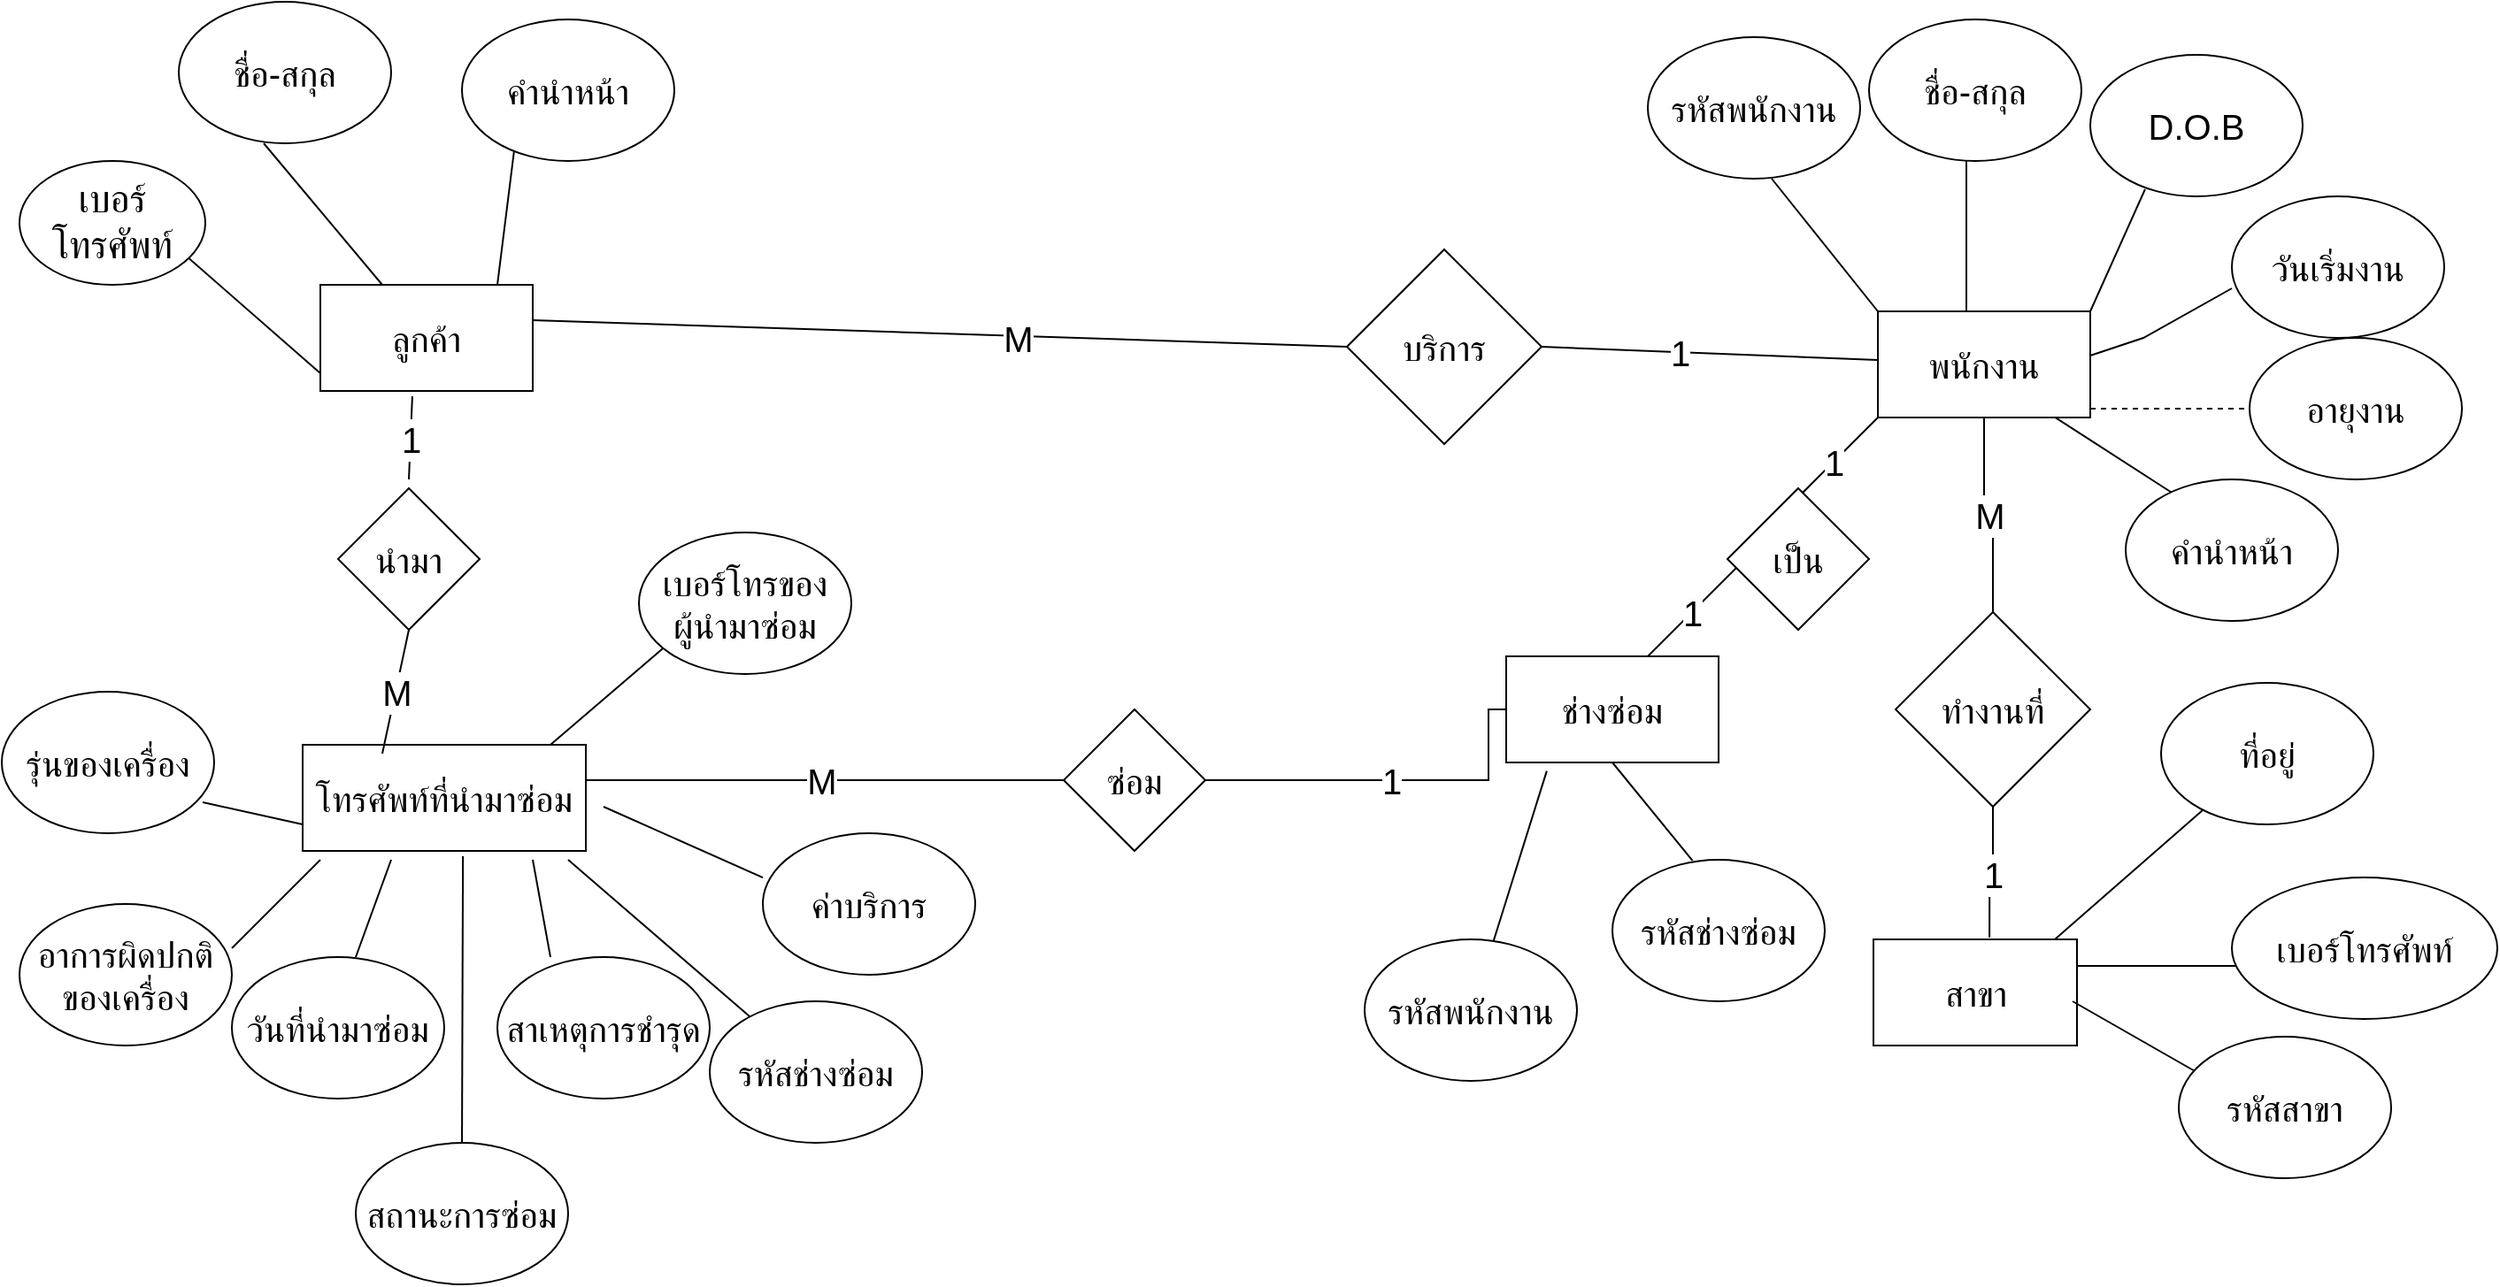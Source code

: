 <mxfile version="20.2.5" type="github">
  <diagram id="R2lEEEUBdFMjLlhIrx00" name="Page-1">
    <mxGraphModel dx="1422" dy="794" grid="1" gridSize="10" guides="1" tooltips="1" connect="1" arrows="1" fold="1" page="1" pageScale="1" pageWidth="1700" pageHeight="1100" math="0" shadow="0" extFonts="Permanent Marker^https://fonts.googleapis.com/css?family=Permanent+Marker">
      <root>
        <mxCell id="0" />
        <mxCell id="1" parent="0" />
        <mxCell id="KYn6nnUslq63eHk8-txw-1" value="&lt;font style=&quot;font-size: 20px;&quot;&gt;ลูกค้า&lt;/font&gt;" style="rounded=0;whiteSpace=wrap;html=1;" parent="1" vertex="1">
          <mxGeometry x="250" y="330" width="120" height="60" as="geometry" />
        </mxCell>
        <mxCell id="KYn6nnUslq63eHk8-txw-2" value="" style="endArrow=none;html=1;rounded=0;fontSize=20;" parent="1" edge="1">
          <mxGeometry width="50" height="50" relative="1" as="geometry">
            <mxPoint x="170" y="310" as="sourcePoint" />
            <mxPoint x="250" y="380" as="targetPoint" />
          </mxGeometry>
        </mxCell>
        <mxCell id="KYn6nnUslq63eHk8-txw-4" value="&lt;span id=&quot;docs-internal-guid-d830274b-7fff-697e-b0af-665df4fc1da2&quot;&gt;&lt;span style=&quot;font-size: 16pt; background-color: transparent; font-variant-numeric: normal; font-variant-east-asian: normal; vertical-align: baseline;&quot;&gt;เบอร์โทรศัพท์&lt;/span&gt;&lt;/span&gt;" style="ellipse;whiteSpace=wrap;html=1;fontSize=20;" parent="1" vertex="1">
          <mxGeometry x="80" y="260" width="105" height="70" as="geometry" />
        </mxCell>
        <mxCell id="KYn6nnUslq63eHk8-txw-6" value="ชื่อ-สกุล" style="ellipse;whiteSpace=wrap;html=1;fontSize=20;fontColor=#000000;" parent="1" vertex="1">
          <mxGeometry x="170" y="170" width="120" height="80" as="geometry" />
        </mxCell>
        <mxCell id="KYn6nnUslq63eHk8-txw-11" value="M" style="edgeStyle=orthogonalEdgeStyle;rounded=0;orthogonalLoop=1;jettySize=auto;html=1;fontSize=20;fontColor=#000000;endArrow=none;endFill=0;entryX=0.5;entryY=0;entryDx=0;entryDy=0;" parent="1" source="KYn6nnUslq63eHk8-txw-10" target="KYn6nnUslq63eHk8-txw-12" edge="1">
          <mxGeometry relative="1" as="geometry">
            <mxPoint x="1190" y="445" as="targetPoint" />
          </mxGeometry>
        </mxCell>
        <mxCell id="KYn6nnUslq63eHk8-txw-10" value="พนักงาน" style="rounded=0;whiteSpace=wrap;html=1;fontSize=20;fontColor=#000000;" parent="1" vertex="1">
          <mxGeometry x="1130" y="345" width="120" height="60" as="geometry" />
        </mxCell>
        <mxCell id="KYn6nnUslq63eHk8-txw-55" value="1" style="edgeStyle=orthogonalEdgeStyle;rounded=0;orthogonalLoop=1;jettySize=auto;html=1;entryX=0.57;entryY=-0.017;entryDx=0;entryDy=0;entryPerimeter=0;fontFamily=Helvetica;fontSize=20;fontColor=#000000;endArrow=none;endFill=0;" parent="1" source="KYn6nnUslq63eHk8-txw-12" target="KYn6nnUslq63eHk8-txw-14" edge="1">
          <mxGeometry relative="1" as="geometry" />
        </mxCell>
        <mxCell id="KYn6nnUslq63eHk8-txw-12" value="ทำงานที่" style="rhombus;whiteSpace=wrap;html=1;fontSize=20;fontColor=#000000;" parent="1" vertex="1">
          <mxGeometry x="1140" y="515" width="110" height="110" as="geometry" />
        </mxCell>
        <mxCell id="KYn6nnUslq63eHk8-txw-19" style="edgeStyle=orthogonalEdgeStyle;rounded=0;orthogonalLoop=1;jettySize=auto;html=1;exitX=1;exitY=0.25;exitDx=0;exitDy=0;fontSize=20;fontColor=#000000;endArrow=none;endFill=0;" parent="1" source="KYn6nnUslq63eHk8-txw-14" edge="1">
          <mxGeometry relative="1" as="geometry">
            <mxPoint x="1340" y="705" as="targetPoint" />
            <mxPoint x="1260" y="705" as="sourcePoint" />
            <Array as="points">
              <mxPoint x="1340" y="715" />
            </Array>
          </mxGeometry>
        </mxCell>
        <mxCell id="KYn6nnUslq63eHk8-txw-14" value="สาขา" style="rounded=0;whiteSpace=wrap;html=1;fontSize=20;fontColor=#000000;" parent="1" vertex="1">
          <mxGeometry x="1127.5" y="700" width="115" height="60" as="geometry" />
        </mxCell>
        <mxCell id="KYn6nnUslq63eHk8-txw-17" value="" style="endArrow=none;html=1;rounded=0;fontSize=20;fontColor=#000000;" parent="1" target="KYn6nnUslq63eHk8-txw-18" edge="1">
          <mxGeometry width="50" height="50" relative="1" as="geometry">
            <mxPoint x="1230" y="700" as="sourcePoint" />
            <mxPoint x="1280" y="650" as="targetPoint" />
          </mxGeometry>
        </mxCell>
        <mxCell id="KYn6nnUslq63eHk8-txw-18" value="ที่อยู่" style="ellipse;whiteSpace=wrap;html=1;fontSize=20;fontColor=#000000;" parent="1" vertex="1">
          <mxGeometry x="1290" y="555" width="120" height="80" as="geometry" />
        </mxCell>
        <mxCell id="KYn6nnUslq63eHk8-txw-20" value="เบอร์โทรศัพท์" style="ellipse;whiteSpace=wrap;html=1;fontSize=20;fontColor=#000000;" parent="1" vertex="1">
          <mxGeometry x="1330" y="665" width="150" height="80" as="geometry" />
        </mxCell>
        <mxCell id="KYn6nnUslq63eHk8-txw-21" value="" style="endArrow=none;html=1;rounded=0;fontSize=20;fontColor=#000000;" parent="1" edge="1">
          <mxGeometry width="50" height="50" relative="1" as="geometry">
            <mxPoint x="1240" y="735" as="sourcePoint" />
            <mxPoint x="1310" y="775" as="targetPoint" />
          </mxGeometry>
        </mxCell>
        <mxCell id="KYn6nnUslq63eHk8-txw-22" value="รหัสสาขา" style="ellipse;whiteSpace=wrap;html=1;fontSize=20;fontColor=#000000;" parent="1" vertex="1">
          <mxGeometry x="1300" y="755" width="120" height="80" as="geometry" />
        </mxCell>
        <mxCell id="KYn6nnUslq63eHk8-txw-23" value="" style="endArrow=none;html=1;rounded=0;fontSize=20;fontColor=#000000;" parent="1" edge="1">
          <mxGeometry width="50" height="50" relative="1" as="geometry">
            <mxPoint x="1180" y="345" as="sourcePoint" />
            <mxPoint x="1180" y="260" as="targetPoint" />
          </mxGeometry>
        </mxCell>
        <mxCell id="KYn6nnUslq63eHk8-txw-24" value="ชื่อ-สกุล" style="ellipse;whiteSpace=wrap;html=1;fontSize=20;fontColor=#000000;" parent="1" vertex="1">
          <mxGeometry x="1125" y="180" width="120" height="80" as="geometry" />
        </mxCell>
        <mxCell id="KYn6nnUslq63eHk8-txw-25" value="" style="endArrow=none;html=1;rounded=0;fontSize=20;fontColor=#000000;entryX=0.258;entryY=0.95;entryDx=0;entryDy=0;entryPerimeter=0;" parent="1" target="KYn6nnUslq63eHk8-txw-26" edge="1">
          <mxGeometry width="50" height="50" relative="1" as="geometry">
            <mxPoint x="1250" y="345" as="sourcePoint" />
            <mxPoint x="1300" y="295" as="targetPoint" />
          </mxGeometry>
        </mxCell>
        <mxCell id="KYn6nnUslq63eHk8-txw-26" value="D.O.B" style="ellipse;whiteSpace=wrap;html=1;fontSize=20;fontColor=#000000;" parent="1" vertex="1">
          <mxGeometry x="1250" y="200" width="120" height="80" as="geometry" />
        </mxCell>
        <mxCell id="KYn6nnUslq63eHk8-txw-27" value="" style="endArrow=none;html=1;rounded=0;fontSize=20;fontColor=#000000;entryX=0;entryY=0.65;entryDx=0;entryDy=0;entryPerimeter=0;" parent="1" target="KYn6nnUslq63eHk8-txw-28" edge="1">
          <mxGeometry width="50" height="50" relative="1" as="geometry">
            <mxPoint x="1250" y="370" as="sourcePoint" />
            <mxPoint x="1330" y="340" as="targetPoint" />
            <Array as="points">
              <mxPoint x="1280" y="360" />
            </Array>
          </mxGeometry>
        </mxCell>
        <mxCell id="KYn6nnUslq63eHk8-txw-28" value="วันเริ่มงาน" style="ellipse;whiteSpace=wrap;html=1;fontSize=20;fontColor=#000000;" parent="1" vertex="1">
          <mxGeometry x="1330" y="280" width="120" height="80" as="geometry" />
        </mxCell>
        <mxCell id="KYn6nnUslq63eHk8-txw-30" value="โทรศัพท์ที่นำมาซ่อม" style="rounded=0;whiteSpace=wrap;html=1;fontSize=20;fontColor=#000000;" parent="1" vertex="1">
          <mxGeometry x="240" y="590" width="160" height="60" as="geometry" />
        </mxCell>
        <mxCell id="KYn6nnUslq63eHk8-txw-31" value="" style="endArrow=none;html=1;rounded=0;fontSize=20;fontColor=#000000;entryX=0.4;entryY=1;entryDx=0;entryDy=0;entryPerimeter=0;" parent="1" target="KYn6nnUslq63eHk8-txw-6" edge="1">
          <mxGeometry width="50" height="50" relative="1" as="geometry">
            <mxPoint x="285" y="330" as="sourcePoint" />
            <mxPoint x="335" y="280" as="targetPoint" />
          </mxGeometry>
        </mxCell>
        <mxCell id="KYn6nnUslq63eHk8-txw-33" value="นำมา" style="rhombus;whiteSpace=wrap;html=1;fontFamily=Helvetica;fontSize=20;fontColor=#000000;" parent="1" vertex="1">
          <mxGeometry x="260" y="445" width="80" height="80" as="geometry" />
        </mxCell>
        <mxCell id="KYn6nnUslq63eHk8-txw-35" value="" style="endArrow=none;html=1;rounded=0;fontFamily=Helvetica;fontSize=20;fontColor=#000000;exitX=1;exitY=0.5;exitDx=0;exitDy=0;" parent="1" source="KYn6nnUslq63eHk8-txw-36" edge="1">
          <mxGeometry width="50" height="50" relative="1" as="geometry">
            <mxPoint x="990" y="377.5" as="sourcePoint" />
            <mxPoint x="1130" y="372.5" as="targetPoint" />
          </mxGeometry>
        </mxCell>
        <mxCell id="KYn6nnUslq63eHk8-txw-49" value="1" style="edgeLabel;html=1;align=center;verticalAlign=middle;resizable=0;points=[];fontSize=20;fontFamily=Helvetica;fontColor=#000000;" parent="KYn6nnUslq63eHk8-txw-35" vertex="1" connectable="0">
          <mxGeometry x="-0.185" relative="1" as="geometry">
            <mxPoint as="offset" />
          </mxGeometry>
        </mxCell>
        <mxCell id="KYn6nnUslq63eHk8-txw-36" value="บริการ" style="rhombus;whiteSpace=wrap;html=1;fontFamily=Helvetica;fontSize=20;fontColor=#000000;" parent="1" vertex="1">
          <mxGeometry x="830" y="310" width="110" height="110" as="geometry" />
        </mxCell>
        <mxCell id="KYn6nnUslq63eHk8-txw-37" value="" style="endArrow=none;html=1;rounded=0;fontFamily=Helvetica;fontSize=20;fontColor=#000000;entryX=0;entryY=0.5;entryDx=0;entryDy=0;" parent="1" target="KYn6nnUslq63eHk8-txw-36" edge="1">
          <mxGeometry width="50" height="50" relative="1" as="geometry">
            <mxPoint x="370" y="350" as="sourcePoint" />
            <mxPoint x="420" y="300" as="targetPoint" />
          </mxGeometry>
        </mxCell>
        <mxCell id="KYn6nnUslq63eHk8-txw-50" value="M" style="edgeLabel;html=1;align=center;verticalAlign=middle;resizable=0;points=[];fontSize=20;fontFamily=Helvetica;fontColor=#000000;" parent="KYn6nnUslq63eHk8-txw-37" vertex="1" connectable="0">
          <mxGeometry x="0.191" y="-1" relative="1" as="geometry">
            <mxPoint as="offset" />
          </mxGeometry>
        </mxCell>
        <mxCell id="KYn6nnUslq63eHk8-txw-38" value="1" style="endArrow=none;html=1;rounded=0;fontFamily=Helvetica;fontSize=20;fontColor=#000000;entryX=0.433;entryY=1.05;entryDx=0;entryDy=0;entryPerimeter=0;" parent="1" target="KYn6nnUslq63eHk8-txw-1" edge="1">
          <mxGeometry width="50" height="50" relative="1" as="geometry">
            <mxPoint x="300" y="440" as="sourcePoint" />
            <mxPoint x="340" y="405" as="targetPoint" />
          </mxGeometry>
        </mxCell>
        <mxCell id="KYn6nnUslq63eHk8-txw-39" value="M" style="endArrow=none;html=1;rounded=0;fontFamily=Helvetica;fontSize=20;fontColor=#000000;entryX=0.5;entryY=1;entryDx=0;entryDy=0;" parent="1" target="KYn6nnUslq63eHk8-txw-33" edge="1">
          <mxGeometry width="50" height="50" relative="1" as="geometry">
            <mxPoint x="285" y="595" as="sourcePoint" />
            <mxPoint x="335" y="545" as="targetPoint" />
          </mxGeometry>
        </mxCell>
        <mxCell id="KYn6nnUslq63eHk8-txw-40" value="1" style="endArrow=none;html=1;rounded=0;fontFamily=Helvetica;fontSize=20;fontColor=#000000;" parent="1" edge="1">
          <mxGeometry width="50" height="50" relative="1" as="geometry">
            <mxPoint x="1080" y="455" as="sourcePoint" />
            <mxPoint x="1130" y="405" as="targetPoint" />
            <Array as="points" />
          </mxGeometry>
        </mxCell>
        <mxCell id="KYn6nnUslq63eHk8-txw-41" value="เป็น" style="rhombus;whiteSpace=wrap;html=1;fontFamily=Helvetica;fontSize=20;fontColor=#000000;" parent="1" vertex="1">
          <mxGeometry x="1045" y="445" width="80" height="80" as="geometry" />
        </mxCell>
        <mxCell id="KYn6nnUslq63eHk8-txw-42" value="1" style="endArrow=none;html=1;rounded=0;fontFamily=Helvetica;fontSize=20;fontColor=#000000;" parent="1" edge="1">
          <mxGeometry width="50" height="50" relative="1" as="geometry">
            <mxPoint x="1000" y="540" as="sourcePoint" />
            <mxPoint x="1050" y="490" as="targetPoint" />
          </mxGeometry>
        </mxCell>
        <mxCell id="KYn6nnUslq63eHk8-txw-82" value="1" style="edgeStyle=orthogonalEdgeStyle;rounded=0;orthogonalLoop=1;jettySize=auto;html=1;entryX=1;entryY=0.5;entryDx=0;entryDy=0;fontFamily=Helvetica;fontSize=20;fontColor=#000000;endArrow=none;endFill=0;" parent="1" source="KYn6nnUslq63eHk8-txw-43" target="KYn6nnUslq63eHk8-txw-64" edge="1">
          <mxGeometry relative="1" as="geometry">
            <Array as="points">
              <mxPoint x="910" y="570" />
              <mxPoint x="910" y="610" />
            </Array>
          </mxGeometry>
        </mxCell>
        <mxCell id="KYn6nnUslq63eHk8-txw-43" value="ช่างซ่อม" style="rounded=0;whiteSpace=wrap;html=1;fontFamily=Helvetica;fontSize=20;fontColor=#000000;" parent="1" vertex="1">
          <mxGeometry x="920" y="540" width="120" height="60" as="geometry" />
        </mxCell>
        <mxCell id="KYn6nnUslq63eHk8-txw-44" value="" style="endArrow=none;html=1;rounded=0;fontFamily=Helvetica;fontSize=20;fontColor=#000000;exitX=0;exitY=0;exitDx=0;exitDy=0;" parent="1" source="KYn6nnUslq63eHk8-txw-10" edge="1">
          <mxGeometry width="50" height="50" relative="1" as="geometry">
            <mxPoint x="1125" y="340" as="sourcePoint" />
            <mxPoint x="1070" y="270" as="targetPoint" />
          </mxGeometry>
        </mxCell>
        <mxCell id="KYn6nnUslq63eHk8-txw-45" value="รหัสพนักงาน" style="ellipse;whiteSpace=wrap;html=1;fontFamily=Helvetica;fontSize=20;fontColor=#000000;" parent="1" vertex="1">
          <mxGeometry x="1000" y="190" width="120" height="80" as="geometry" />
        </mxCell>
        <mxCell id="KYn6nnUslq63eHk8-txw-46" value="" style="endArrow=none;html=1;rounded=0;fontFamily=Helvetica;fontSize=20;fontColor=#000000;entryX=0.5;entryY=1;entryDx=0;entryDy=0;exitX=0.377;exitY=0.005;exitDx=0;exitDy=0;exitPerimeter=0;" parent="1" source="KYn6nnUslq63eHk8-txw-47" target="KYn6nnUslq63eHk8-txw-43" edge="1">
          <mxGeometry width="50" height="50" relative="1" as="geometry">
            <mxPoint x="1020" y="650" as="sourcePoint" />
            <mxPoint x="980" y="610" as="targetPoint" />
          </mxGeometry>
        </mxCell>
        <mxCell id="KYn6nnUslq63eHk8-txw-47" value="รหัสช่างซ่อม" style="ellipse;whiteSpace=wrap;html=1;fontFamily=Helvetica;fontSize=20;fontColor=#000000;" parent="1" vertex="1">
          <mxGeometry x="980" y="655" width="120" height="80" as="geometry" />
        </mxCell>
        <mxCell id="KYn6nnUslq63eHk8-txw-51" value="" style="endArrow=none;html=1;rounded=0;fontFamily=Helvetica;fontSize=20;fontColor=#000000;" parent="1" edge="1">
          <mxGeometry width="50" height="50" relative="1" as="geometry">
            <mxPoint x="200" y="705" as="sourcePoint" />
            <mxPoint x="250" y="655" as="targetPoint" />
          </mxGeometry>
        </mxCell>
        <mxCell id="KYn6nnUslq63eHk8-txw-52" value="อาการผิดปกติของเครื่อง" style="ellipse;whiteSpace=wrap;html=1;fontFamily=Helvetica;fontSize=20;fontColor=#000000;" parent="1" vertex="1">
          <mxGeometry x="80" y="680" width="120" height="80" as="geometry" />
        </mxCell>
        <mxCell id="KYn6nnUslq63eHk8-txw-53" value="" style="endArrow=none;html=1;rounded=0;fontFamily=Helvetica;fontSize=20;fontColor=#000000;dashed=1;" parent="1" edge="1">
          <mxGeometry width="50" height="50" relative="1" as="geometry">
            <mxPoint x="1250" y="400" as="sourcePoint" />
            <mxPoint x="1340" y="400" as="targetPoint" />
          </mxGeometry>
        </mxCell>
        <mxCell id="KYn6nnUslq63eHk8-txw-54" value="อายุงาน" style="ellipse;whiteSpace=wrap;html=1;fontFamily=Helvetica;fontSize=20;fontColor=#000000;" parent="1" vertex="1">
          <mxGeometry x="1340" y="360" width="120" height="80" as="geometry" />
        </mxCell>
        <mxCell id="KYn6nnUslq63eHk8-txw-56" value="" style="endArrow=none;html=1;rounded=0;fontFamily=Helvetica;fontSize=20;fontColor=#000000;" parent="1" edge="1">
          <mxGeometry width="50" height="50" relative="1" as="geometry">
            <mxPoint x="270" y="710" as="sourcePoint" />
            <mxPoint x="290" y="655" as="targetPoint" />
          </mxGeometry>
        </mxCell>
        <mxCell id="KYn6nnUslq63eHk8-txw-57" value="วันที่นำมาซ่อม" style="ellipse;whiteSpace=wrap;html=1;fontFamily=Helvetica;fontSize=20;fontColor=#000000;" parent="1" vertex="1">
          <mxGeometry x="200" y="710" width="120" height="80" as="geometry" />
        </mxCell>
        <mxCell id="KYn6nnUslq63eHk8-txw-60" value="" style="endArrow=none;html=1;rounded=0;fontFamily=Helvetica;fontSize=20;fontColor=#000000;" parent="1" edge="1">
          <mxGeometry width="50" height="50" relative="1" as="geometry">
            <mxPoint x="380" y="710" as="sourcePoint" />
            <mxPoint x="370" y="655" as="targetPoint" />
          </mxGeometry>
        </mxCell>
        <mxCell id="KYn6nnUslq63eHk8-txw-61" value="สาเหตุการชำรุด" style="ellipse;whiteSpace=wrap;html=1;fontFamily=Helvetica;fontSize=20;fontColor=#000000;" parent="1" vertex="1">
          <mxGeometry x="350" y="710" width="120" height="80" as="geometry" />
        </mxCell>
        <mxCell id="KYn6nnUslq63eHk8-txw-62" value="" style="endArrow=none;html=1;rounded=0;fontFamily=Helvetica;fontSize=20;fontColor=#000000;entryX=0;entryY=0.313;entryDx=0;entryDy=0;entryPerimeter=0;" parent="1" target="KYn6nnUslq63eHk8-txw-63" edge="1">
          <mxGeometry width="50" height="50" relative="1" as="geometry">
            <mxPoint x="410" y="625" as="sourcePoint" />
            <mxPoint x="490" y="625" as="targetPoint" />
          </mxGeometry>
        </mxCell>
        <mxCell id="KYn6nnUslq63eHk8-txw-63" value="ค่าบริการ" style="ellipse;whiteSpace=wrap;html=1;fontFamily=Helvetica;fontSize=20;fontColor=#000000;" parent="1" vertex="1">
          <mxGeometry x="500" y="640" width="120" height="80" as="geometry" />
        </mxCell>
        <mxCell id="KYn6nnUslq63eHk8-txw-66" value="M" style="edgeStyle=orthogonalEdgeStyle;rounded=0;orthogonalLoop=1;jettySize=auto;html=1;entryX=1;entryY=0.25;entryDx=0;entryDy=0;fontFamily=Helvetica;fontSize=20;fontColor=#000000;endArrow=none;endFill=0;" parent="1" source="KYn6nnUslq63eHk8-txw-64" target="KYn6nnUslq63eHk8-txw-30" edge="1">
          <mxGeometry relative="1" as="geometry">
            <Array as="points">
              <mxPoint x="530" y="610" />
              <mxPoint x="530" y="610" />
            </Array>
          </mxGeometry>
        </mxCell>
        <mxCell id="KYn6nnUslq63eHk8-txw-64" value="ซ่อม" style="rhombus;whiteSpace=wrap;html=1;fontFamily=Helvetica;fontSize=20;fontColor=#000000;" parent="1" vertex="1">
          <mxGeometry x="670" y="570" width="80" height="80" as="geometry" />
        </mxCell>
        <mxCell id="KYn6nnUslq63eHk8-txw-67" value="" style="endArrow=none;html=1;rounded=0;fontFamily=Helvetica;fontSize=20;fontColor=#000000;entryX=0;entryY=0.75;entryDx=0;entryDy=0;exitX=0.946;exitY=0.781;exitDx=0;exitDy=0;exitPerimeter=0;" parent="1" source="KYn6nnUslq63eHk8-txw-68" target="KYn6nnUslq63eHk8-txw-30" edge="1">
          <mxGeometry width="50" height="50" relative="1" as="geometry">
            <mxPoint x="180" y="640" as="sourcePoint" />
            <mxPoint x="70" y="590" as="targetPoint" />
          </mxGeometry>
        </mxCell>
        <mxCell id="KYn6nnUslq63eHk8-txw-68" value="รุ่นของเครื่อง" style="ellipse;whiteSpace=wrap;html=1;fontFamily=Helvetica;fontSize=20;fontColor=#000000;" parent="1" vertex="1">
          <mxGeometry x="70" y="560" width="120" height="80" as="geometry" />
        </mxCell>
        <mxCell id="KYn6nnUslq63eHk8-txw-69" value="" style="endArrow=none;html=1;rounded=0;fontFamily=Helvetica;fontSize=20;fontColor=#000000;" parent="1" edge="1">
          <mxGeometry width="50" height="50" relative="1" as="geometry">
            <mxPoint x="350" y="330" as="sourcePoint" />
            <mxPoint x="360" y="250" as="targetPoint" />
          </mxGeometry>
        </mxCell>
        <mxCell id="KYn6nnUslq63eHk8-txw-70" value="คำนำหน้า" style="ellipse;whiteSpace=wrap;html=1;fontFamily=Helvetica;fontSize=20;fontColor=#000000;" parent="1" vertex="1">
          <mxGeometry x="330" y="180" width="120" height="80" as="geometry" />
        </mxCell>
        <mxCell id="KYn6nnUslq63eHk8-txw-71" value="" style="endArrow=none;html=1;rounded=0;fontFamily=Helvetica;fontSize=20;fontColor=#000000;exitX=0.833;exitY=0.997;exitDx=0;exitDy=0;exitPerimeter=0;" parent="1" source="KYn6nnUslq63eHk8-txw-10" edge="1">
          <mxGeometry width="50" height="50" relative="1" as="geometry">
            <mxPoint x="1300" y="520" as="sourcePoint" />
            <mxPoint x="1300" y="450" as="targetPoint" />
          </mxGeometry>
        </mxCell>
        <mxCell id="KYn6nnUslq63eHk8-txw-72" value="คำนำหน้า" style="ellipse;whiteSpace=wrap;html=1;fontFamily=Helvetica;fontSize=20;fontColor=#000000;" parent="1" vertex="1">
          <mxGeometry x="1270" y="440" width="120" height="80" as="geometry" />
        </mxCell>
        <mxCell id="KYn6nnUslq63eHk8-txw-73" value="" style="endArrow=none;html=1;rounded=0;fontFamily=Helvetica;fontSize=20;fontColor=#000000;entryX=0.191;entryY=1.08;entryDx=0;entryDy=0;entryPerimeter=0;" parent="1" target="KYn6nnUslq63eHk8-txw-43" edge="1">
          <mxGeometry width="50" height="50" relative="1" as="geometry">
            <mxPoint x="910" y="710" as="sourcePoint" />
            <mxPoint x="950" y="680" as="targetPoint" />
          </mxGeometry>
        </mxCell>
        <mxCell id="KYn6nnUslq63eHk8-txw-74" value="รหัสพนักงาน" style="ellipse;whiteSpace=wrap;html=1;fontFamily=Helvetica;fontSize=20;fontColor=#000000;" parent="1" vertex="1">
          <mxGeometry x="840" y="700" width="120" height="80" as="geometry" />
        </mxCell>
        <mxCell id="KYn6nnUslq63eHk8-txw-76" value="" style="endArrow=none;html=1;rounded=0;fontFamily=Helvetica;fontSize=20;fontColor=#000000;" parent="1" edge="1">
          <mxGeometry width="50" height="50" relative="1" as="geometry">
            <mxPoint x="500" y="750" as="sourcePoint" />
            <mxPoint x="390" y="655" as="targetPoint" />
          </mxGeometry>
        </mxCell>
        <mxCell id="KYn6nnUslq63eHk8-txw-77" value="รหัสช่างซ่อม" style="ellipse;whiteSpace=wrap;html=1;fontFamily=Helvetica;fontSize=20;fontColor=#000000;" parent="1" vertex="1">
          <mxGeometry x="470" y="735" width="120" height="80" as="geometry" />
        </mxCell>
        <mxCell id="KYn6nnUslq63eHk8-txw-78" value="" style="endArrow=none;html=1;rounded=0;fontFamily=Helvetica;fontSize=20;fontColor=#000000;entryX=0.566;entryY=1.051;entryDx=0;entryDy=0;entryPerimeter=0;" parent="1" target="KYn6nnUslq63eHk8-txw-30" edge="1">
          <mxGeometry width="50" height="50" relative="1" as="geometry">
            <mxPoint x="330" y="820" as="sourcePoint" />
            <mxPoint x="350" y="670" as="targetPoint" />
          </mxGeometry>
        </mxCell>
        <mxCell id="KYn6nnUslq63eHk8-txw-79" value="สถานะการซ่อม" style="ellipse;whiteSpace=wrap;html=1;fontFamily=Helvetica;fontSize=20;fontColor=#000000;" parent="1" vertex="1">
          <mxGeometry x="270" y="815" width="120" height="80" as="geometry" />
        </mxCell>
        <mxCell id="KYn6nnUslq63eHk8-txw-80" value="" style="endArrow=none;html=1;rounded=0;fontFamily=Helvetica;fontSize=20;fontColor=#000000;exitX=0.875;exitY=0;exitDx=0;exitDy=0;exitPerimeter=0;" parent="1" source="KYn6nnUslq63eHk8-txw-30" edge="1">
          <mxGeometry width="50" height="50" relative="1" as="geometry">
            <mxPoint x="400" y="570" as="sourcePoint" />
            <mxPoint x="450" y="530" as="targetPoint" />
          </mxGeometry>
        </mxCell>
        <mxCell id="KYn6nnUslq63eHk8-txw-81" value="เบอร์โทรของผู้นำมาซ่อม" style="ellipse;whiteSpace=wrap;html=1;fontFamily=Helvetica;fontSize=20;fontColor=#000000;" parent="1" vertex="1">
          <mxGeometry x="430" y="470" width="120" height="80" as="geometry" />
        </mxCell>
      </root>
    </mxGraphModel>
  </diagram>
</mxfile>
